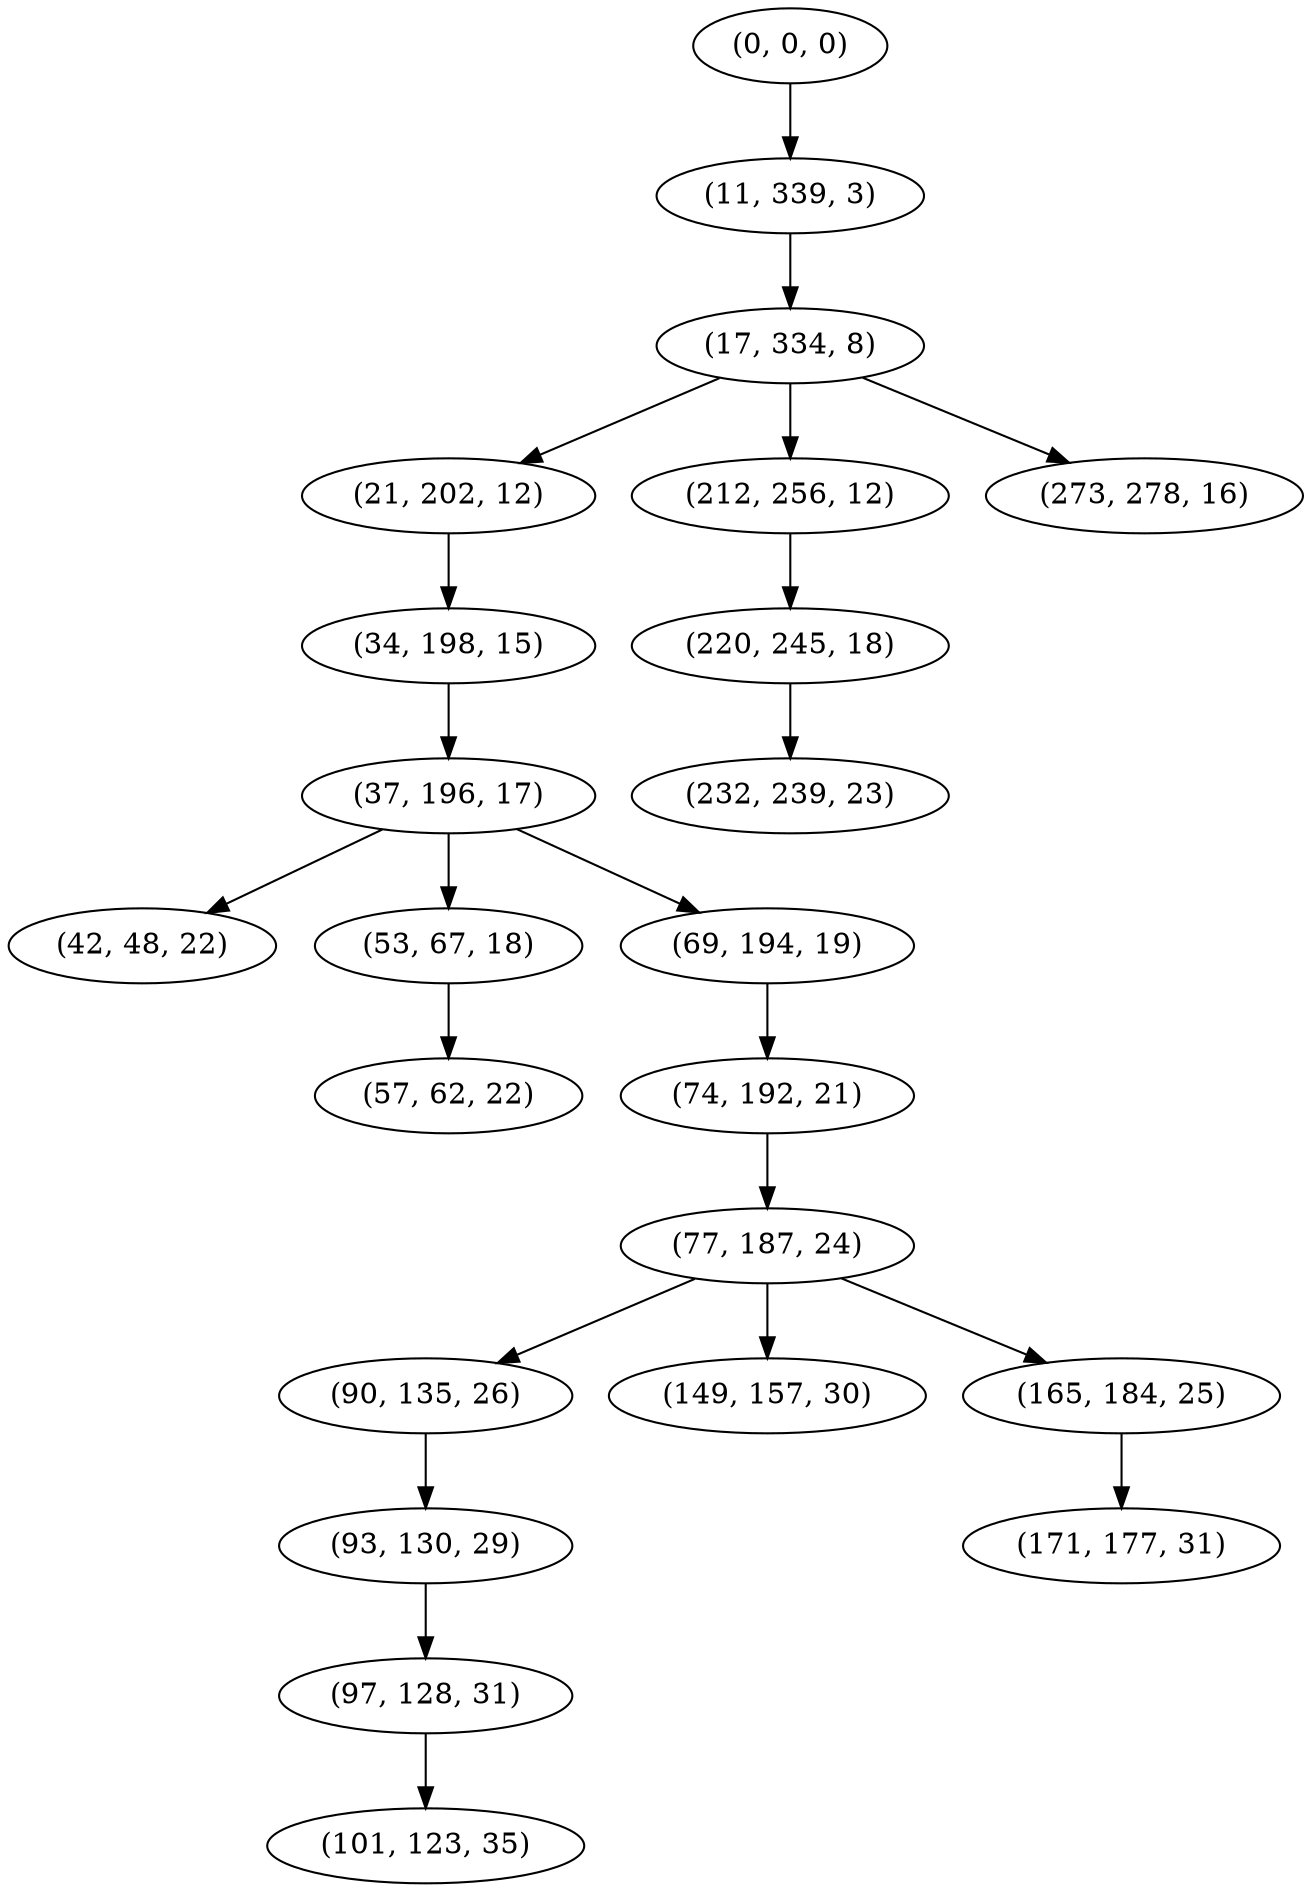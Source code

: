 digraph tree {
    "(0, 0, 0)";
    "(11, 339, 3)";
    "(17, 334, 8)";
    "(21, 202, 12)";
    "(34, 198, 15)";
    "(37, 196, 17)";
    "(42, 48, 22)";
    "(53, 67, 18)";
    "(57, 62, 22)";
    "(69, 194, 19)";
    "(74, 192, 21)";
    "(77, 187, 24)";
    "(90, 135, 26)";
    "(93, 130, 29)";
    "(97, 128, 31)";
    "(101, 123, 35)";
    "(149, 157, 30)";
    "(165, 184, 25)";
    "(171, 177, 31)";
    "(212, 256, 12)";
    "(220, 245, 18)";
    "(232, 239, 23)";
    "(273, 278, 16)";
    "(0, 0, 0)" -> "(11, 339, 3)";
    "(11, 339, 3)" -> "(17, 334, 8)";
    "(17, 334, 8)" -> "(21, 202, 12)";
    "(17, 334, 8)" -> "(212, 256, 12)";
    "(17, 334, 8)" -> "(273, 278, 16)";
    "(21, 202, 12)" -> "(34, 198, 15)";
    "(34, 198, 15)" -> "(37, 196, 17)";
    "(37, 196, 17)" -> "(42, 48, 22)";
    "(37, 196, 17)" -> "(53, 67, 18)";
    "(37, 196, 17)" -> "(69, 194, 19)";
    "(53, 67, 18)" -> "(57, 62, 22)";
    "(69, 194, 19)" -> "(74, 192, 21)";
    "(74, 192, 21)" -> "(77, 187, 24)";
    "(77, 187, 24)" -> "(90, 135, 26)";
    "(77, 187, 24)" -> "(149, 157, 30)";
    "(77, 187, 24)" -> "(165, 184, 25)";
    "(90, 135, 26)" -> "(93, 130, 29)";
    "(93, 130, 29)" -> "(97, 128, 31)";
    "(97, 128, 31)" -> "(101, 123, 35)";
    "(165, 184, 25)" -> "(171, 177, 31)";
    "(212, 256, 12)" -> "(220, 245, 18)";
    "(220, 245, 18)" -> "(232, 239, 23)";
}
